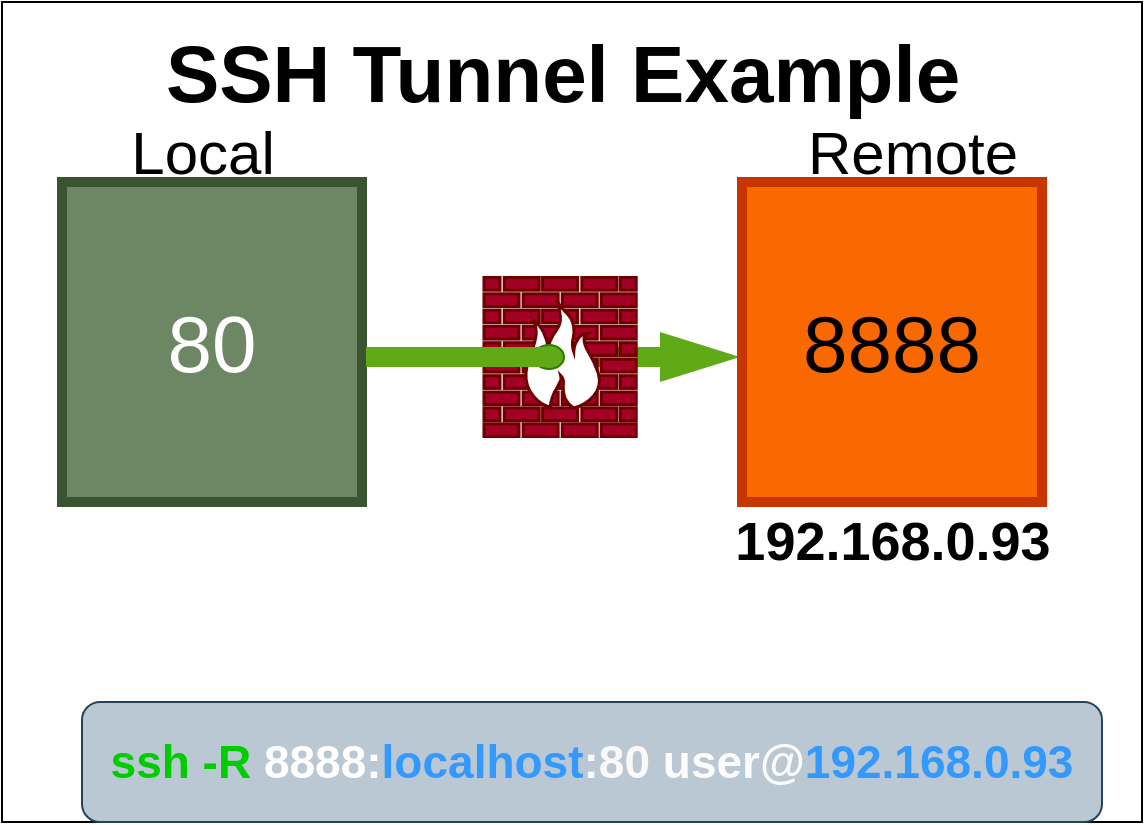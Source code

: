 <mxfile>
    <diagram id="R40UBbsVWRwJJyZEYB1N" name="Page-1">
        <mxGraphModel dx="1692" dy="827" grid="1" gridSize="10" guides="1" tooltips="1" connect="1" arrows="1" fold="1" page="1" pageScale="1" pageWidth="850" pageHeight="1100" math="0" shadow="0">
            <root>
                <mxCell id="0"/>
                <mxCell id="1" parent="0"/>
                <mxCell id="20" value="" style="whiteSpace=wrap;html=1;fontSize=40;strokeWidth=1;" parent="1" vertex="1">
                    <mxGeometry x="140" y="180" width="570" height="410" as="geometry"/>
                </mxCell>
                <mxCell id="2" value="&lt;font style=&quot;font-size: 40px&quot;&gt;&lt;b&gt;SSH Tunnel Example&lt;/b&gt;&lt;/font&gt;" style="text;html=1;resizable=0;autosize=1;align=center;verticalAlign=middle;points=[];fillColor=none;strokeColor=none;rounded=0;" parent="1" vertex="1">
                    <mxGeometry x="214.5" y="200" width="410" height="30" as="geometry"/>
                </mxCell>
                <mxCell id="21" value="&lt;b style=&quot;font-size: 23px&quot;&gt;&lt;font style=&quot;font-size: 23px&quot;&gt;&lt;font style=&quot;font-size: 23px&quot; color=&quot;#00cc00&quot;&gt;ssh -R&lt;/font&gt;&amp;nbsp;&lt;font color=&quot;#ffffff&quot;&gt;8888:&lt;/font&gt;&lt;font color=&quot;#3399ff&quot;&gt;localhost&lt;/font&gt;&lt;font color=&quot;#fafafa&quot;&gt;:80&lt;/font&gt; &lt;font color=&quot;#fcfcfc&quot;&gt;user@&lt;/font&gt;&lt;font color=&quot;#3399ff&quot;&gt;192.168.0.93&lt;/font&gt;&lt;/font&gt;&lt;/b&gt;" style="whiteSpace=wrap;html=1;fillColor=#bac8d3;strokeColor=#23445d;rounded=1;" parent="1" vertex="1">
                    <mxGeometry x="180" y="530" width="510" height="60" as="geometry"/>
                </mxCell>
                <mxCell id="23" value="&lt;font color=&quot;#000000&quot; style=&quot;font-size: 30px&quot;&gt;Local&lt;/font&gt;" style="text;html=1;resizable=0;autosize=1;align=center;verticalAlign=middle;points=[];fillColor=none;strokeColor=none;rounded=0;fontSize=23;fontColor=#FCFCFC;" parent="1" vertex="1">
                    <mxGeometry x="195" y="235" width="90" height="40" as="geometry"/>
                </mxCell>
                <mxCell id="24" value="&lt;font color=&quot;#000000&quot; style=&quot;font-size: 30px&quot;&gt;Remote&lt;/font&gt;" style="text;html=1;resizable=0;autosize=1;align=center;verticalAlign=middle;points=[];fillColor=none;strokeColor=none;rounded=0;fontSize=23;fontColor=#FCFCFC;" parent="1" vertex="1">
                    <mxGeometry x="535" y="235" width="120" height="40" as="geometry"/>
                </mxCell>
                <mxCell id="25" value="" style="html=1;shadow=0;dashed=0;align=center;verticalAlign=middle;shape=mxgraph.arrows2.arrow;dy=0.6;dx=40;flipH=1;notch=0;fontSize=40;strokeColor=none;strokeWidth=5;fillColor=#60a917;fontColor=#ffffff;rotation=-180;" parent="1" vertex="1">
                    <mxGeometry x="409" y="345" width="100" height="25" as="geometry"/>
                </mxCell>
                <mxCell id="26" value="" style="fontColor=#ffffff;verticalAlign=top;verticalLabelPosition=bottom;labelPosition=center;align=center;html=1;outlineConnect=0;fillColor=#a20025;strokeColor=#6F0000;gradientDirection=north;strokeWidth=2;shape=mxgraph.networks.firewall;fontSize=40;" parent="1" vertex="1">
                    <mxGeometry x="381" y="317.75" width="76.1" height="79.5" as="geometry"/>
                </mxCell>
                <mxCell id="27" value="" style="strokeWidth=1;html=1;shape=mxgraph.flowchart.start_2;whiteSpace=wrap;fontSize=40;fillColor=#60a917;strokeColor=#2D7600;fontColor=#ffffff;" parent="1" vertex="1">
                    <mxGeometry x="406" y="351.5" width="15" height="12" as="geometry"/>
                </mxCell>
                <mxCell id="28" value="&lt;div&gt;&lt;span&gt;80&lt;/span&gt;&lt;/div&gt;" style="whiteSpace=wrap;html=1;fontSize=40;fillColor=#6d8764;fontColor=#ffffff;strokeColor=#3A5431;align=center;strokeWidth=5;" parent="1" vertex="1">
                    <mxGeometry x="170" y="270" width="150" height="160" as="geometry"/>
                </mxCell>
                <mxCell id="29" value="&lt;div&gt;&lt;span&gt;8888&lt;/span&gt;&lt;/div&gt;" style="whiteSpace=wrap;html=1;fontSize=40;fillColor=#fa6800;fontColor=#000000;strokeColor=#C73500;align=center;strokeWidth=5;" parent="1" vertex="1">
                    <mxGeometry x="510" y="270" width="150" height="160" as="geometry"/>
                </mxCell>
                <mxCell id="30" value="" style="whiteSpace=wrap;html=1;gradientColor=none;fillColor=#60A917;strokeColor=none;" parent="1" vertex="1">
                    <mxGeometry x="322" y="352.5" width="93" height="10" as="geometry"/>
                </mxCell>
                <mxCell id="31" value="&lt;font size=&quot;1&quot;&gt;&lt;b style=&quot;font-size: 27px&quot;&gt;192.168.0.93&lt;/b&gt;&lt;/font&gt;" style="text;html=1;resizable=0;autosize=1;align=center;verticalAlign=middle;points=[];fillColor=none;strokeColor=none;rounded=0;" vertex="1" parent="1">
                    <mxGeometry x="500" y="440" width="170" height="20" as="geometry"/>
                </mxCell>
            </root>
        </mxGraphModel>
    </diagram>
</mxfile>